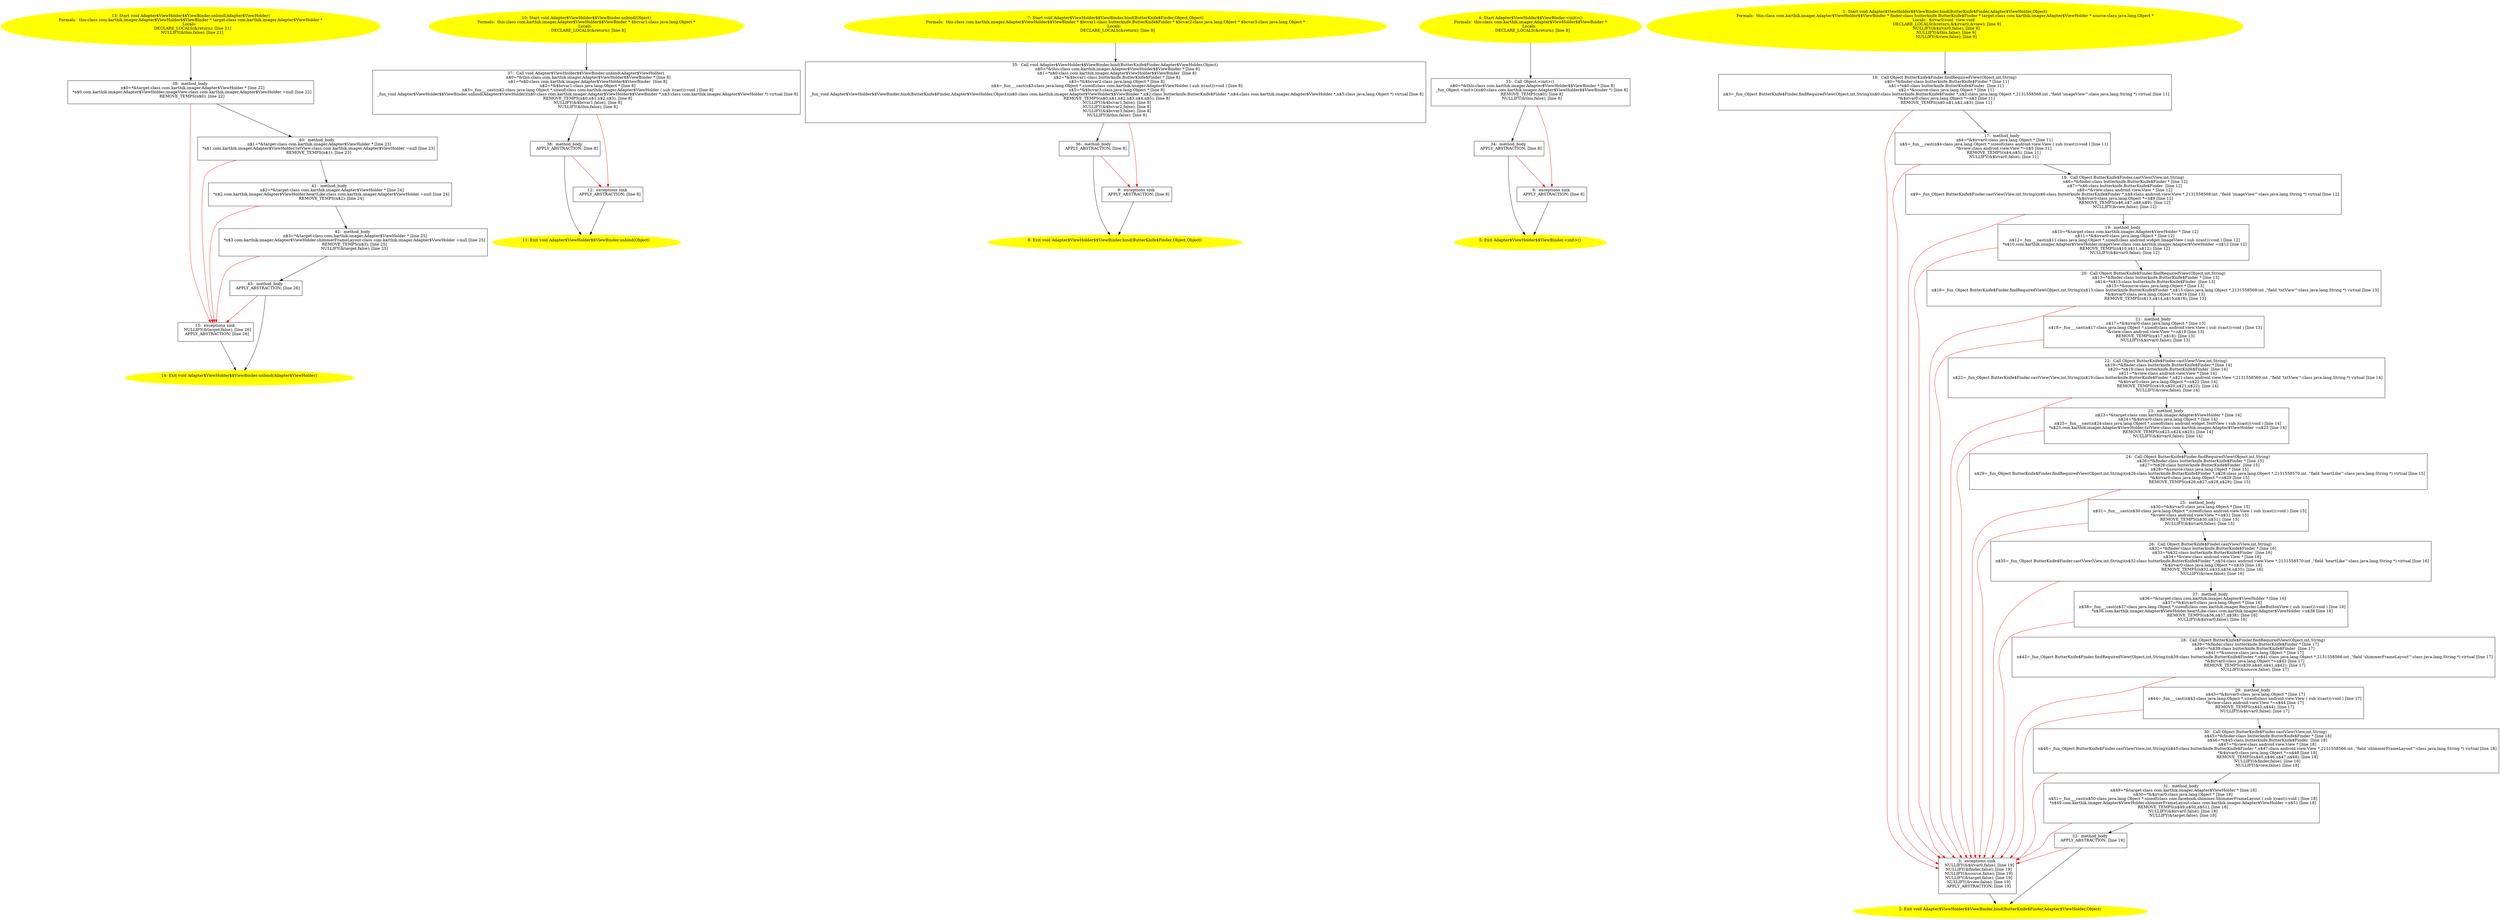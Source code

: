 digraph iCFG {
43 [label="43:  method_body \n   APPLY_ABSTRACTION; [line 26]\n " shape="box"]
	

	 43 -> 14 ;
	 43 -> 15 [color="red" ];
42 [label="42:  method_body \n   n$3=*&target:class com.karthik.imager.Adapter$ViewHolder * [line 25]\n  *n$3.com.karthik.imager.Adapter$ViewHolder.shimmerFrameLayout:class com.karthik.imager.Adapter$ViewHolder =null [line 25]\n  REMOVE_TEMPS(n$3); [line 25]\n  NULLIFY(&target,false); [line 25]\n " shape="box"]
	

	 42 -> 43 ;
	 42 -> 15 [color="red" ];
41 [label="41:  method_body \n   n$2=*&target:class com.karthik.imager.Adapter$ViewHolder * [line 24]\n  *n$2.com.karthik.imager.Adapter$ViewHolder.heartLike:class com.karthik.imager.Adapter$ViewHolder =null [line 24]\n  REMOVE_TEMPS(n$2); [line 24]\n " shape="box"]
	

	 41 -> 42 ;
	 41 -> 15 [color="red" ];
40 [label="40:  method_body \n   n$1=*&target:class com.karthik.imager.Adapter$ViewHolder * [line 23]\n  *n$1.com.karthik.imager.Adapter$ViewHolder.txtView:class com.karthik.imager.Adapter$ViewHolder =null [line 23]\n  REMOVE_TEMPS(n$1); [line 23]\n " shape="box"]
	

	 40 -> 41 ;
	 40 -> 15 [color="red" ];
39 [label="39:  method_body \n   n$0=*&target:class com.karthik.imager.Adapter$ViewHolder * [line 22]\n  *n$0.com.karthik.imager.Adapter$ViewHolder.imageView:class com.karthik.imager.Adapter$ViewHolder =null [line 22]\n  REMOVE_TEMPS(n$0); [line 22]\n " shape="box"]
	

	 39 -> 40 ;
	 39 -> 15 [color="red" ];
38 [label="38:  method_body \n   APPLY_ABSTRACTION; [line 8]\n " shape="box"]
	

	 38 -> 11 ;
	 38 -> 12 [color="red" ];
37 [label="37:  Call void Adapter$ViewHolder$$ViewBinder.unbind(Adapter$ViewHolder) \n   n$0=*&this:class com.karthik.imager.Adapter$ViewHolder$$ViewBinder * [line 8]\n  n$1=*n$0:class com.karthik.imager.Adapter$ViewHolder$$ViewBinder  [line 8]\n  n$2=*&$bcvar1:class java.lang.Object * [line 8]\n  n$3=_fun___cast(n$2:class java.lang.Object *,sizeof(class com.karthik.imager.Adapter$ViewHolder ( sub )(cast)):void ) [line 8]\n  _fun_void Adapter$ViewHolder$$ViewBinder.unbind(Adapter$ViewHolder)(n$0:class com.karthik.imager.Adapter$ViewHolder$$ViewBinder *,n$3:class com.karthik.imager.Adapter$ViewHolder *) virtual [line 8]\n  REMOVE_TEMPS(n$0,n$1,n$2,n$3); [line 8]\n  NULLIFY(&$bcvar1,false); [line 8]\n  NULLIFY(&this,false); [line 8]\n " shape="box"]
	

	 37 -> 38 ;
	 37 -> 12 [color="red" ];
36 [label="36:  method_body \n   APPLY_ABSTRACTION; [line 8]\n " shape="box"]
	

	 36 -> 8 ;
	 36 -> 9 [color="red" ];
35 [label="35:  Call void Adapter$ViewHolder$$ViewBinder.bind(ButterKnife$Finder,Adapter$ViewHolder,Object) \n   n$0=*&this:class com.karthik.imager.Adapter$ViewHolder$$ViewBinder * [line 8]\n  n$1=*n$0:class com.karthik.imager.Adapter$ViewHolder$$ViewBinder  [line 8]\n  n$2=*&$bcvar1:class butterknife.ButterKnife$Finder * [line 8]\n  n$3=*&$bcvar2:class java.lang.Object * [line 8]\n  n$4=_fun___cast(n$3:class java.lang.Object *,sizeof(class com.karthik.imager.Adapter$ViewHolder ( sub )(cast)):void ) [line 8]\n  n$5=*&$bcvar3:class java.lang.Object * [line 8]\n  _fun_void Adapter$ViewHolder$$ViewBinder.bind(ButterKnife$Finder,Adapter$ViewHolder,Object)(n$0:class com.karthik.imager.Adapter$ViewHolder$$ViewBinder *,n$2:class butterknife.ButterKnife$Finder *,n$4:class com.karthik.imager.Adapter$ViewHolder *,n$5:class java.lang.Object *) virtual [line 8]\n  REMOVE_TEMPS(n$0,n$1,n$2,n$3,n$4,n$5); [line 8]\n  NULLIFY(&$bcvar1,false); [line 8]\n  NULLIFY(&$bcvar2,false); [line 8]\n  NULLIFY(&$bcvar3,false); [line 8]\n  NULLIFY(&this,false); [line 8]\n " shape="box"]
	

	 35 -> 36 ;
	 35 -> 9 [color="red" ];
34 [label="34:  method_body \n   APPLY_ABSTRACTION; [line 8]\n " shape="box"]
	

	 34 -> 5 ;
	 34 -> 6 [color="red" ];
33 [label="33:  Call Object.<init>() \n   n$0=*&this:class com.karthik.imager.Adapter$ViewHolder$$ViewBinder * [line 8]\n  _fun_Object.<init>()(n$0:class com.karthik.imager.Adapter$ViewHolder$$ViewBinder *) [line 8]\n  REMOVE_TEMPS(n$0); [line 8]\n  NULLIFY(&this,false); [line 8]\n " shape="box"]
	

	 33 -> 34 ;
	 33 -> 6 [color="red" ];
32 [label="32:  method_body \n   APPLY_ABSTRACTION; [line 19]\n " shape="box"]
	

	 32 -> 2 ;
	 32 -> 3 [color="red" ];
31 [label="31:  method_body \n   n$49=*&target:class com.karthik.imager.Adapter$ViewHolder * [line 18]\n  n$50=*&$irvar0:class java.lang.Object * [line 18]\n  n$51=_fun___cast(n$50:class java.lang.Object *,sizeof(class com.facebook.shimmer.ShimmerFrameLayout ( sub )(cast)):void ) [line 18]\n  *n$49.com.karthik.imager.Adapter$ViewHolder.shimmerFrameLayout:class com.karthik.imager.Adapter$ViewHolder =n$51 [line 18]\n  REMOVE_TEMPS(n$49,n$50,n$51); [line 18]\n  NULLIFY(&$irvar0,false); [line 18]\n  NULLIFY(&target,false); [line 18]\n " shape="box"]
	

	 31 -> 32 ;
	 31 -> 3 [color="red" ];
30 [label="30:  Call Object ButterKnife$Finder.castView(View,int,String) \n   n$45=*&finder:class butterknife.ButterKnife$Finder * [line 18]\n  n$46=*n$45:class butterknife.ButterKnife$Finder  [line 18]\n  n$47=*&view:class android.view.View * [line 18]\n  n$48=_fun_Object ButterKnife$Finder.castView(View,int,String)(n$45:class butterknife.ButterKnife$Finder *,n$47:class android.view.View *,2131558566:int ,\"field 'shimmerFrameLayout'\":class java.lang.String *) virtual [line 18]\n  *&$irvar0:class java.lang.Object *=n$48 [line 18]\n  REMOVE_TEMPS(n$45,n$46,n$47,n$48); [line 18]\n  NULLIFY(&finder,false); [line 18]\n  NULLIFY(&view,false); [line 18]\n " shape="box"]
	

	 30 -> 31 ;
	 30 -> 3 [color="red" ];
29 [label="29:  method_body \n   n$43=*&$irvar0:class java.lang.Object * [line 17]\n  n$44=_fun___cast(n$43:class java.lang.Object *,sizeof(class android.view.View ( sub )(cast)):void ) [line 17]\n  *&view:class android.view.View *=n$44 [line 17]\n  REMOVE_TEMPS(n$43,n$44); [line 17]\n  NULLIFY(&$irvar0,false); [line 17]\n " shape="box"]
	

	 29 -> 30 ;
	 29 -> 3 [color="red" ];
28 [label="28:  Call Object ButterKnife$Finder.findRequiredView(Object,int,String) \n   n$39=*&finder:class butterknife.ButterKnife$Finder * [line 17]\n  n$40=*n$39:class butterknife.ButterKnife$Finder  [line 17]\n  n$41=*&source:class java.lang.Object * [line 17]\n  n$42=_fun_Object ButterKnife$Finder.findRequiredView(Object,int,String)(n$39:class butterknife.ButterKnife$Finder *,n$41:class java.lang.Object *,2131558566:int ,\"field 'shimmerFrameLayout'\":class java.lang.String *) virtual [line 17]\n  *&$irvar0:class java.lang.Object *=n$42 [line 17]\n  REMOVE_TEMPS(n$39,n$40,n$41,n$42); [line 17]\n  NULLIFY(&source,false); [line 17]\n " shape="box"]
	

	 28 -> 29 ;
	 28 -> 3 [color="red" ];
27 [label="27:  method_body \n   n$36=*&target:class com.karthik.imager.Adapter$ViewHolder * [line 16]\n  n$37=*&$irvar0:class java.lang.Object * [line 16]\n  n$38=_fun___cast(n$37:class java.lang.Object *,sizeof(class com.karthik.imager.Recycler.LikeButtonView ( sub )(cast)):void ) [line 16]\n  *n$36.com.karthik.imager.Adapter$ViewHolder.heartLike:class com.karthik.imager.Adapter$ViewHolder =n$38 [line 16]\n  REMOVE_TEMPS(n$36,n$37,n$38); [line 16]\n  NULLIFY(&$irvar0,false); [line 16]\n " shape="box"]
	

	 27 -> 28 ;
	 27 -> 3 [color="red" ];
26 [label="26:  Call Object ButterKnife$Finder.castView(View,int,String) \n   n$32=*&finder:class butterknife.ButterKnife$Finder * [line 16]\n  n$33=*n$32:class butterknife.ButterKnife$Finder  [line 16]\n  n$34=*&view:class android.view.View * [line 16]\n  n$35=_fun_Object ButterKnife$Finder.castView(View,int,String)(n$32:class butterknife.ButterKnife$Finder *,n$34:class android.view.View *,2131558570:int ,\"field 'heartLike'\":class java.lang.String *) virtual [line 16]\n  *&$irvar0:class java.lang.Object *=n$35 [line 16]\n  REMOVE_TEMPS(n$32,n$33,n$34,n$35); [line 16]\n  NULLIFY(&view,false); [line 16]\n " shape="box"]
	

	 26 -> 27 ;
	 26 -> 3 [color="red" ];
25 [label="25:  method_body \n   n$30=*&$irvar0:class java.lang.Object * [line 15]\n  n$31=_fun___cast(n$30:class java.lang.Object *,sizeof(class android.view.View ( sub )(cast)):void ) [line 15]\n  *&view:class android.view.View *=n$31 [line 15]\n  REMOVE_TEMPS(n$30,n$31); [line 15]\n  NULLIFY(&$irvar0,false); [line 15]\n " shape="box"]
	

	 25 -> 26 ;
	 25 -> 3 [color="red" ];
24 [label="24:  Call Object ButterKnife$Finder.findRequiredView(Object,int,String) \n   n$26=*&finder:class butterknife.ButterKnife$Finder * [line 15]\n  n$27=*n$26:class butterknife.ButterKnife$Finder  [line 15]\n  n$28=*&source:class java.lang.Object * [line 15]\n  n$29=_fun_Object ButterKnife$Finder.findRequiredView(Object,int,String)(n$26:class butterknife.ButterKnife$Finder *,n$28:class java.lang.Object *,2131558570:int ,\"field 'heartLike'\":class java.lang.String *) virtual [line 15]\n  *&$irvar0:class java.lang.Object *=n$29 [line 15]\n  REMOVE_TEMPS(n$26,n$27,n$28,n$29); [line 15]\n " shape="box"]
	

	 24 -> 25 ;
	 24 -> 3 [color="red" ];
23 [label="23:  method_body \n   n$23=*&target:class com.karthik.imager.Adapter$ViewHolder * [line 14]\n  n$24=*&$irvar0:class java.lang.Object * [line 14]\n  n$25=_fun___cast(n$24:class java.lang.Object *,sizeof(class android.widget.TextView ( sub )(cast)):void ) [line 14]\n  *n$23.com.karthik.imager.Adapter$ViewHolder.txtView:class com.karthik.imager.Adapter$ViewHolder =n$25 [line 14]\n  REMOVE_TEMPS(n$23,n$24,n$25); [line 14]\n  NULLIFY(&$irvar0,false); [line 14]\n " shape="box"]
	

	 23 -> 24 ;
	 23 -> 3 [color="red" ];
22 [label="22:  Call Object ButterKnife$Finder.castView(View,int,String) \n   n$19=*&finder:class butterknife.ButterKnife$Finder * [line 14]\n  n$20=*n$19:class butterknife.ButterKnife$Finder  [line 14]\n  n$21=*&view:class android.view.View * [line 14]\n  n$22=_fun_Object ButterKnife$Finder.castView(View,int,String)(n$19:class butterknife.ButterKnife$Finder *,n$21:class android.view.View *,2131558569:int ,\"field 'txtView'\":class java.lang.String *) virtual [line 14]\n  *&$irvar0:class java.lang.Object *=n$22 [line 14]\n  REMOVE_TEMPS(n$19,n$20,n$21,n$22); [line 14]\n  NULLIFY(&view,false); [line 14]\n " shape="box"]
	

	 22 -> 23 ;
	 22 -> 3 [color="red" ];
21 [label="21:  method_body \n   n$17=*&$irvar0:class java.lang.Object * [line 13]\n  n$18=_fun___cast(n$17:class java.lang.Object *,sizeof(class android.view.View ( sub )(cast)):void ) [line 13]\n  *&view:class android.view.View *=n$18 [line 13]\n  REMOVE_TEMPS(n$17,n$18); [line 13]\n  NULLIFY(&$irvar0,false); [line 13]\n " shape="box"]
	

	 21 -> 22 ;
	 21 -> 3 [color="red" ];
20 [label="20:  Call Object ButterKnife$Finder.findRequiredView(Object,int,String) \n   n$13=*&finder:class butterknife.ButterKnife$Finder * [line 13]\n  n$14=*n$13:class butterknife.ButterKnife$Finder  [line 13]\n  n$15=*&source:class java.lang.Object * [line 13]\n  n$16=_fun_Object ButterKnife$Finder.findRequiredView(Object,int,String)(n$13:class butterknife.ButterKnife$Finder *,n$15:class java.lang.Object *,2131558569:int ,\"field 'txtView'\":class java.lang.String *) virtual [line 13]\n  *&$irvar0:class java.lang.Object *=n$16 [line 13]\n  REMOVE_TEMPS(n$13,n$14,n$15,n$16); [line 13]\n " shape="box"]
	

	 20 -> 21 ;
	 20 -> 3 [color="red" ];
19 [label="19:  method_body \n   n$10=*&target:class com.karthik.imager.Adapter$ViewHolder * [line 12]\n  n$11=*&$irvar0:class java.lang.Object * [line 12]\n  n$12=_fun___cast(n$11:class java.lang.Object *,sizeof(class android.widget.ImageView ( sub )(cast)):void ) [line 12]\n  *n$10.com.karthik.imager.Adapter$ViewHolder.imageView:class com.karthik.imager.Adapter$ViewHolder =n$12 [line 12]\n  REMOVE_TEMPS(n$10,n$11,n$12); [line 12]\n  NULLIFY(&$irvar0,false); [line 12]\n " shape="box"]
	

	 19 -> 20 ;
	 19 -> 3 [color="red" ];
18 [label="18:  Call Object ButterKnife$Finder.castView(View,int,String) \n   n$6=*&finder:class butterknife.ButterKnife$Finder * [line 12]\n  n$7=*n$6:class butterknife.ButterKnife$Finder  [line 12]\n  n$8=*&view:class android.view.View * [line 12]\n  n$9=_fun_Object ButterKnife$Finder.castView(View,int,String)(n$6:class butterknife.ButterKnife$Finder *,n$8:class android.view.View *,2131558568:int ,\"field 'imageView'\":class java.lang.String *) virtual [line 12]\n  *&$irvar0:class java.lang.Object *=n$9 [line 12]\n  REMOVE_TEMPS(n$6,n$7,n$8,n$9); [line 12]\n  NULLIFY(&view,false); [line 12]\n " shape="box"]
	

	 18 -> 19 ;
	 18 -> 3 [color="red" ];
17 [label="17:  method_body \n   n$4=*&$irvar0:class java.lang.Object * [line 11]\n  n$5=_fun___cast(n$4:class java.lang.Object *,sizeof(class android.view.View ( sub )(cast)):void ) [line 11]\n  *&view:class android.view.View *=n$5 [line 11]\n  REMOVE_TEMPS(n$4,n$5); [line 11]\n  NULLIFY(&$irvar0,false); [line 11]\n " shape="box"]
	

	 17 -> 18 ;
	 17 -> 3 [color="red" ];
16 [label="16:  Call Object ButterKnife$Finder.findRequiredView(Object,int,String) \n   n$0=*&finder:class butterknife.ButterKnife$Finder * [line 11]\n  n$1=*n$0:class butterknife.ButterKnife$Finder  [line 11]\n  n$2=*&source:class java.lang.Object * [line 11]\n  n$3=_fun_Object ButterKnife$Finder.findRequiredView(Object,int,String)(n$0:class butterknife.ButterKnife$Finder *,n$2:class java.lang.Object *,2131558568:int ,\"field 'imageView'\":class java.lang.String *) virtual [line 11]\n  *&$irvar0:class java.lang.Object *=n$3 [line 11]\n  REMOVE_TEMPS(n$0,n$1,n$2,n$3); [line 11]\n " shape="box"]
	

	 16 -> 17 ;
	 16 -> 3 [color="red" ];
15 [label="15:  exceptions sink \n   NULLIFY(&target,false); [line 26]\n  APPLY_ABSTRACTION; [line 26]\n " shape="box"]
	

	 15 -> 14 ;
14 [label="14: Exit void Adapter$ViewHolder$$ViewBinder.unbind(Adapter$ViewHolder) \n  " color=yellow style=filled]
	

13 [label="13: Start void Adapter$ViewHolder$$ViewBinder.unbind(Adapter$ViewHolder)\nFormals:  this:class com.karthik.imager.Adapter$ViewHolder$$ViewBinder * target:class com.karthik.imager.Adapter$ViewHolder *\nLocals:  \n   DECLARE_LOCALS(&return); [line 21]\n  NULLIFY(&this,false); [line 21]\n " color=yellow style=filled]
	

	 13 -> 39 ;
12 [label="12:  exceptions sink \n   APPLY_ABSTRACTION; [line 8]\n " shape="box"]
	

	 12 -> 11 ;
11 [label="11: Exit void Adapter$ViewHolder$$ViewBinder.unbind(Object) \n  " color=yellow style=filled]
	

10 [label="10: Start void Adapter$ViewHolder$$ViewBinder.unbind(Object)\nFormals:  this:class com.karthik.imager.Adapter$ViewHolder$$ViewBinder * $bcvar1:class java.lang.Object *\nLocals:  \n   DECLARE_LOCALS(&return); [line 8]\n " color=yellow style=filled]
	

	 10 -> 37 ;
9 [label="9:  exceptions sink \n   APPLY_ABSTRACTION; [line 8]\n " shape="box"]
	

	 9 -> 8 ;
8 [label="8: Exit void Adapter$ViewHolder$$ViewBinder.bind(ButterKnife$Finder,Object,Object) \n  " color=yellow style=filled]
	

7 [label="7: Start void Adapter$ViewHolder$$ViewBinder.bind(ButterKnife$Finder,Object,Object)\nFormals:  this:class com.karthik.imager.Adapter$ViewHolder$$ViewBinder * $bcvar1:class butterknife.ButterKnife$Finder * $bcvar2:class java.lang.Object * $bcvar3:class java.lang.Object *\nLocals:  \n   DECLARE_LOCALS(&return); [line 8]\n " color=yellow style=filled]
	

	 7 -> 35 ;
6 [label="6:  exceptions sink \n   APPLY_ABSTRACTION; [line 8]\n " shape="box"]
	

	 6 -> 5 ;
5 [label="5: Exit Adapter$ViewHolder$$ViewBinder.<init>() \n  " color=yellow style=filled]
	

4 [label="4: Start Adapter$ViewHolder$$ViewBinder.<init>()\nFormals:  this:class com.karthik.imager.Adapter$ViewHolder$$ViewBinder *\nLocals:  \n   DECLARE_LOCALS(&return); [line 8]\n " color=yellow style=filled]
	

	 4 -> 33 ;
3 [label="3:  exceptions sink \n   NULLIFY(&$irvar0,false); [line 19]\n  NULLIFY(&finder,false); [line 19]\n  NULLIFY(&source,false); [line 19]\n  NULLIFY(&target,false); [line 19]\n  NULLIFY(&view,false); [line 19]\n  APPLY_ABSTRACTION; [line 19]\n " shape="box"]
	

	 3 -> 2 ;
2 [label="2: Exit void Adapter$ViewHolder$$ViewBinder.bind(ButterKnife$Finder,Adapter$ViewHolder,Object) \n  " color=yellow style=filled]
	

1 [label="1: Start void Adapter$ViewHolder$$ViewBinder.bind(ButterKnife$Finder,Adapter$ViewHolder,Object)\nFormals:  this:class com.karthik.imager.Adapter$ViewHolder$$ViewBinder * finder:class butterknife.ButterKnife$Finder * target:class com.karthik.imager.Adapter$ViewHolder * source:class java.lang.Object *\nLocals:  $irvar0:void  view:void  \n   DECLARE_LOCALS(&return,&$irvar0,&view); [line 9]\n  NULLIFY(&$irvar0,false); [line 9]\n  NULLIFY(&this,false); [line 9]\n  NULLIFY(&view,false); [line 9]\n " color=yellow style=filled]
	

	 1 -> 16 ;
}
